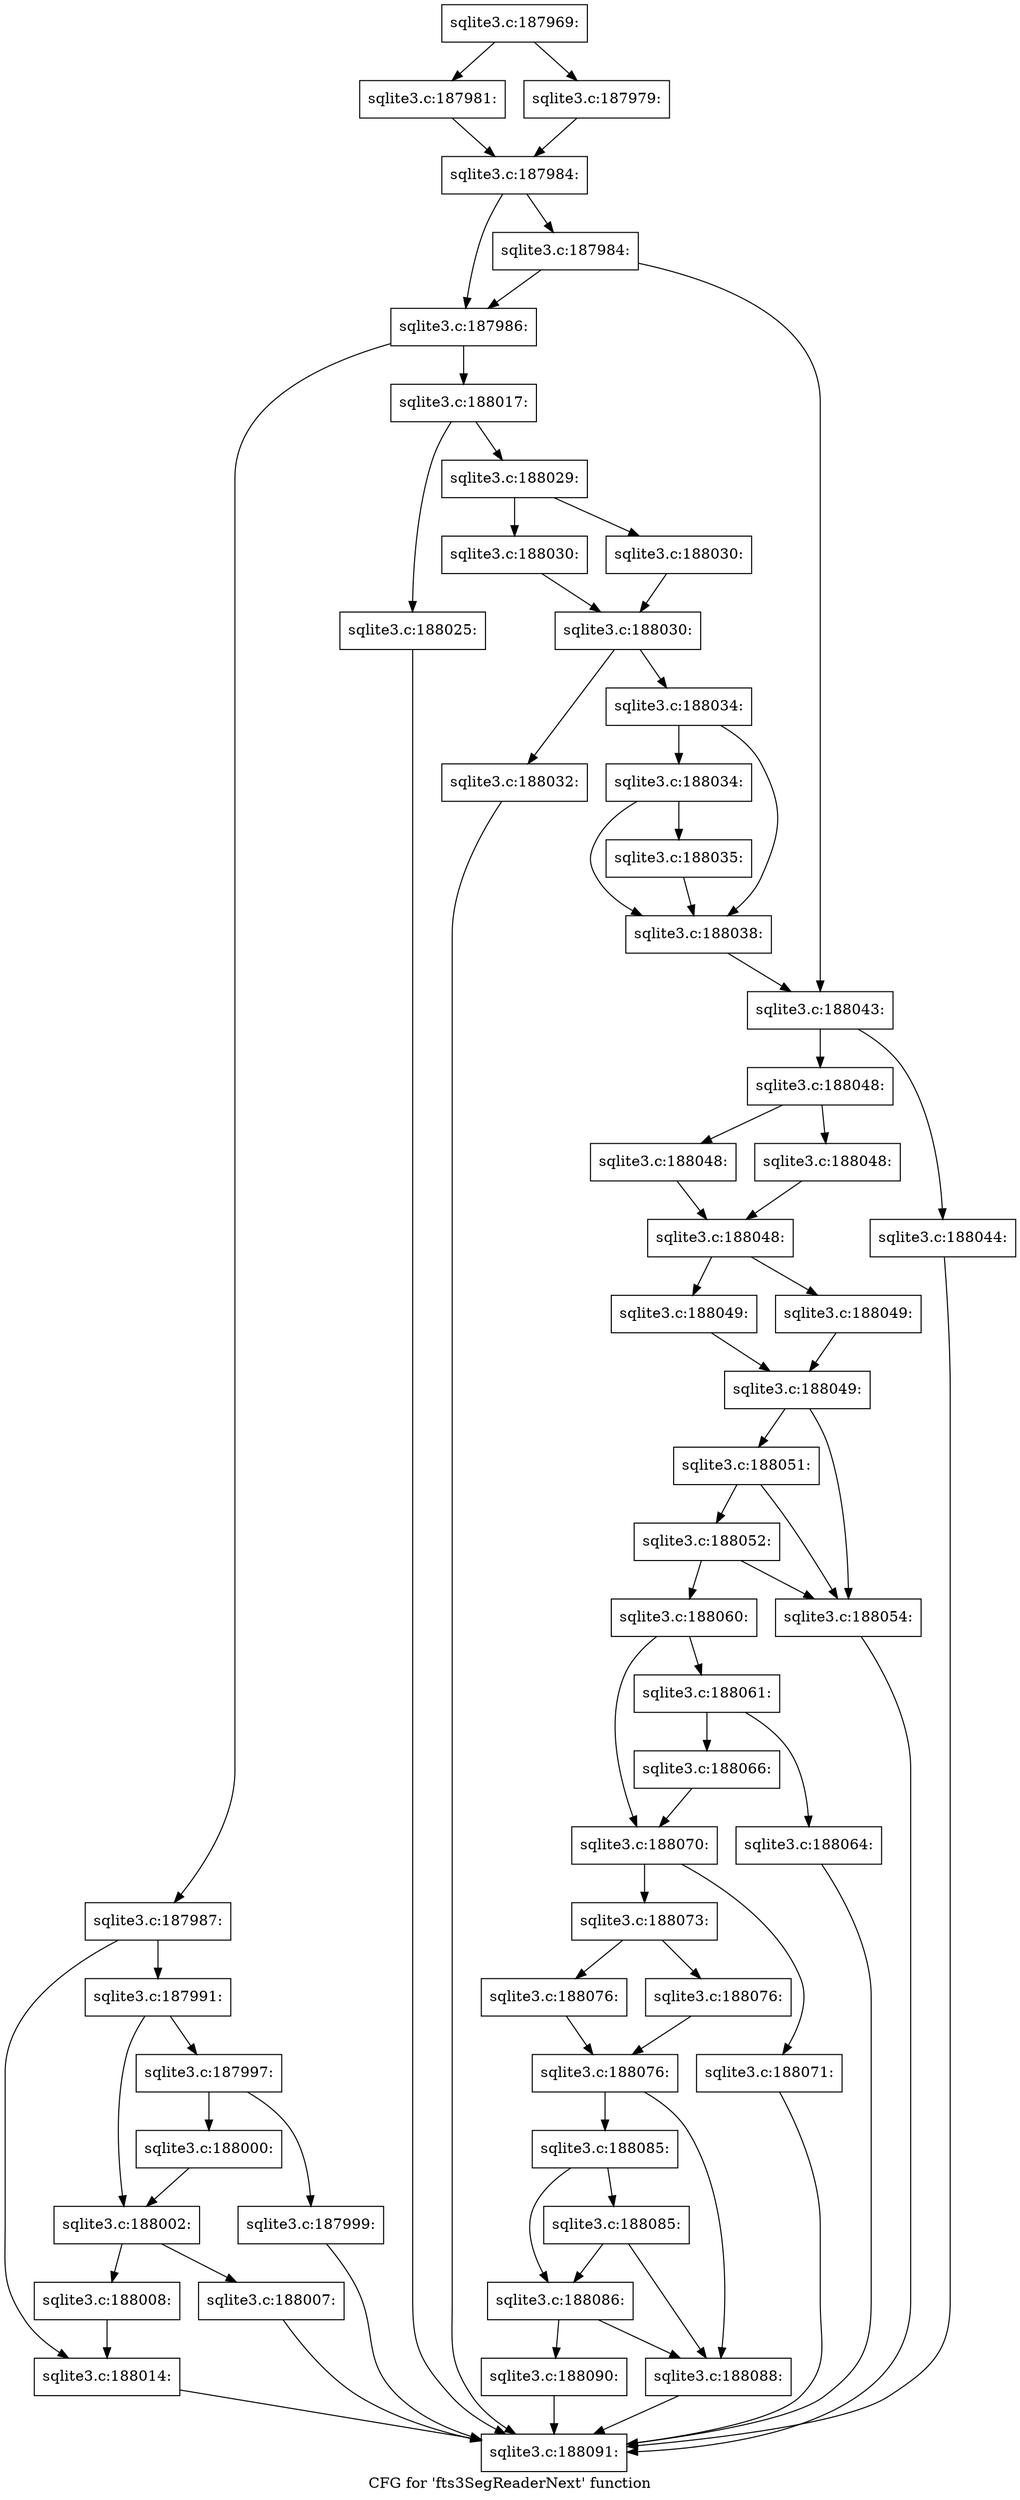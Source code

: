 digraph "CFG for 'fts3SegReaderNext' function" {
	label="CFG for 'fts3SegReaderNext' function";

	Node0x55c0f6cc7090 [shape=record,label="{sqlite3.c:187969:}"];
	Node0x55c0f6cc7090 -> Node0x55c0fab937b0;
	Node0x55c0f6cc7090 -> Node0x55c0fab93710;
	Node0x55c0fab93710 [shape=record,label="{sqlite3.c:187979:}"];
	Node0x55c0fab93710 -> Node0x55c0fab93760;
	Node0x55c0fab937b0 [shape=record,label="{sqlite3.c:187981:}"];
	Node0x55c0fab937b0 -> Node0x55c0fab93760;
	Node0x55c0fab93760 [shape=record,label="{sqlite3.c:187984:}"];
	Node0x55c0fab93760 -> Node0x55c0fab94850;
	Node0x55c0fab93760 -> Node0x55c0fab947b0;
	Node0x55c0fab94850 [shape=record,label="{sqlite3.c:187984:}"];
	Node0x55c0fab94850 -> Node0x55c0fab947b0;
	Node0x55c0fab94850 -> Node0x55c0fab94800;
	Node0x55c0fab947b0 [shape=record,label="{sqlite3.c:187986:}"];
	Node0x55c0fab947b0 -> Node0x55c0fab95380;
	Node0x55c0fab947b0 -> Node0x55c0fab953d0;
	Node0x55c0fab95380 [shape=record,label="{sqlite3.c:187987:}"];
	Node0x55c0fab95380 -> Node0x55c0fab96370;
	Node0x55c0fab95380 -> Node0x55c0fab963c0;
	Node0x55c0fab96370 [shape=record,label="{sqlite3.c:187991:}"];
	Node0x55c0fab96370 -> Node0x55c0fab98590;
	Node0x55c0fab96370 -> Node0x55c0fab985e0;
	Node0x55c0fab98590 [shape=record,label="{sqlite3.c:187997:}"];
	Node0x55c0fab98590 -> Node0x55c0fab99590;
	Node0x55c0fab98590 -> Node0x55c0fab99540;
	Node0x55c0fab99540 [shape=record,label="{sqlite3.c:187999:}"];
	Node0x55c0fab99540 -> Node0x55c0fab91550;
	Node0x55c0fab99590 [shape=record,label="{sqlite3.c:188000:}"];
	Node0x55c0fab99590 -> Node0x55c0fab985e0;
	Node0x55c0fab985e0 [shape=record,label="{sqlite3.c:188002:}"];
	Node0x55c0fab985e0 -> Node0x55c0fab9b1d0;
	Node0x55c0fab985e0 -> Node0x55c0fab9b180;
	Node0x55c0fab9b180 [shape=record,label="{sqlite3.c:188007:}"];
	Node0x55c0fab9b180 -> Node0x55c0fab91550;
	Node0x55c0fab9b1d0 [shape=record,label="{sqlite3.c:188008:}"];
	Node0x55c0fab9b1d0 -> Node0x55c0fab963c0;
	Node0x55c0fab963c0 [shape=record,label="{sqlite3.c:188014:}"];
	Node0x55c0fab963c0 -> Node0x55c0fab91550;
	Node0x55c0fab953d0 [shape=record,label="{sqlite3.c:188017:}"];
	Node0x55c0fab953d0 -> Node0x55c0fab9cd50;
	Node0x55c0fab953d0 -> Node0x55c0fab9cda0;
	Node0x55c0fab9cd50 [shape=record,label="{sqlite3.c:188025:}"];
	Node0x55c0fab9cd50 -> Node0x55c0fab91550;
	Node0x55c0fab9cda0 [shape=record,label="{sqlite3.c:188029:}"];
	Node0x55c0fab9cda0 -> Node0x55c0fab9de20;
	Node0x55c0fab9cda0 -> Node0x55c0fab9de70;
	Node0x55c0fab9de20 [shape=record,label="{sqlite3.c:188030:}"];
	Node0x55c0fab9de20 -> Node0x55c0fab9dec0;
	Node0x55c0fab9de70 [shape=record,label="{sqlite3.c:188030:}"];
	Node0x55c0fab9de70 -> Node0x55c0fab9dec0;
	Node0x55c0fab9dec0 [shape=record,label="{sqlite3.c:188030:}"];
	Node0x55c0fab9dec0 -> Node0x55c0fab9e440;
	Node0x55c0fab9dec0 -> Node0x55c0fab9e5c0;
	Node0x55c0fab9e440 [shape=record,label="{sqlite3.c:188032:}"];
	Node0x55c0fab9e440 -> Node0x55c0fab91550;
	Node0x55c0fab9e5c0 [shape=record,label="{sqlite3.c:188034:}"];
	Node0x55c0fab9e5c0 -> Node0x55c0fab9ebc0;
	Node0x55c0fab9e5c0 -> Node0x55c0fab9eb70;
	Node0x55c0fab9ebc0 [shape=record,label="{sqlite3.c:188034:}"];
	Node0x55c0fab9ebc0 -> Node0x55c0fab9eb20;
	Node0x55c0fab9ebc0 -> Node0x55c0fab9eb70;
	Node0x55c0fab9eb20 [shape=record,label="{sqlite3.c:188035:}"];
	Node0x55c0fab9eb20 -> Node0x55c0fab9eb70;
	Node0x55c0fab9eb70 [shape=record,label="{sqlite3.c:188038:}"];
	Node0x55c0fab9eb70 -> Node0x55c0fab94800;
	Node0x55c0fab94800 [shape=record,label="{sqlite3.c:188043:}"];
	Node0x55c0fab94800 -> Node0x55c0f6cc6920;
	Node0x55c0fab94800 -> Node0x55c0faba07f0;
	Node0x55c0f6cc6920 [shape=record,label="{sqlite3.c:188044:}"];
	Node0x55c0f6cc6920 -> Node0x55c0fab91550;
	Node0x55c0faba07f0 [shape=record,label="{sqlite3.c:188048:}"];
	Node0x55c0faba07f0 -> Node0x55c0faba0ea0;
	Node0x55c0faba07f0 -> Node0x55c0faba0ef0;
	Node0x55c0faba0ea0 [shape=record,label="{sqlite3.c:188048:}"];
	Node0x55c0faba0ea0 -> Node0x55c0faba0f40;
	Node0x55c0faba0ef0 [shape=record,label="{sqlite3.c:188048:}"];
	Node0x55c0faba0ef0 -> Node0x55c0faba0f40;
	Node0x55c0faba0f40 [shape=record,label="{sqlite3.c:188048:}"];
	Node0x55c0faba0f40 -> Node0x55c0faba1670;
	Node0x55c0faba0f40 -> Node0x55c0faba16c0;
	Node0x55c0faba1670 [shape=record,label="{sqlite3.c:188049:}"];
	Node0x55c0faba1670 -> Node0x55c0faba1710;
	Node0x55c0faba16c0 [shape=record,label="{sqlite3.c:188049:}"];
	Node0x55c0faba16c0 -> Node0x55c0faba1710;
	Node0x55c0faba1710 [shape=record,label="{sqlite3.c:188049:}"];
	Node0x55c0faba1710 -> Node0x55c0faba21d0;
	Node0x55c0faba1710 -> Node0x55c0faba22f0;
	Node0x55c0faba22f0 [shape=record,label="{sqlite3.c:188051:}"];
	Node0x55c0faba22f0 -> Node0x55c0faba21d0;
	Node0x55c0faba22f0 -> Node0x55c0faba2270;
	Node0x55c0faba2270 [shape=record,label="{sqlite3.c:188052:}"];
	Node0x55c0faba2270 -> Node0x55c0faba21d0;
	Node0x55c0faba2270 -> Node0x55c0faba2220;
	Node0x55c0faba21d0 [shape=record,label="{sqlite3.c:188054:}"];
	Node0x55c0faba21d0 -> Node0x55c0fab91550;
	Node0x55c0faba2220 [shape=record,label="{sqlite3.c:188060:}"];
	Node0x55c0faba2220 -> Node0x55c0faba36f0;
	Node0x55c0faba2220 -> Node0x55c0faba3740;
	Node0x55c0faba36f0 [shape=record,label="{sqlite3.c:188061:}"];
	Node0x55c0faba36f0 -> Node0x55c0faba4ed0;
	Node0x55c0faba36f0 -> Node0x55c0faba4e80;
	Node0x55c0faba4e80 [shape=record,label="{sqlite3.c:188064:}"];
	Node0x55c0faba4e80 -> Node0x55c0fab91550;
	Node0x55c0faba4ed0 [shape=record,label="{sqlite3.c:188066:}"];
	Node0x55c0faba4ed0 -> Node0x55c0faba3740;
	Node0x55c0faba3740 [shape=record,label="{sqlite3.c:188070:}"];
	Node0x55c0faba3740 -> Node0x55c0faba6020;
	Node0x55c0faba3740 -> Node0x55c0faba6070;
	Node0x55c0faba6020 [shape=record,label="{sqlite3.c:188071:}"];
	Node0x55c0faba6020 -> Node0x55c0fab91550;
	Node0x55c0faba6070 [shape=record,label="{sqlite3.c:188073:}"];
	Node0x55c0faba6070 -> Node0x55c0faba7380;
	Node0x55c0faba6070 -> Node0x55c0faba73d0;
	Node0x55c0faba7380 [shape=record,label="{sqlite3.c:188076:}"];
	Node0x55c0faba7380 -> Node0x55c0faba7420;
	Node0x55c0faba73d0 [shape=record,label="{sqlite3.c:188076:}"];
	Node0x55c0faba73d0 -> Node0x55c0faba7420;
	Node0x55c0faba7420 [shape=record,label="{sqlite3.c:188076:}"];
	Node0x55c0faba7420 -> Node0x55c0faba86b0;
	Node0x55c0faba7420 -> Node0x55c0faba87d0;
	Node0x55c0faba87d0 [shape=record,label="{sqlite3.c:188085:}"];
	Node0x55c0faba87d0 -> Node0x55c0faba95a0;
	Node0x55c0faba87d0 -> Node0x55c0faba8750;
	Node0x55c0faba95a0 [shape=record,label="{sqlite3.c:188085:}"];
	Node0x55c0faba95a0 -> Node0x55c0faba86b0;
	Node0x55c0faba95a0 -> Node0x55c0faba8750;
	Node0x55c0faba8750 [shape=record,label="{sqlite3.c:188086:}"];
	Node0x55c0faba8750 -> Node0x55c0faba86b0;
	Node0x55c0faba8750 -> Node0x55c0faba8700;
	Node0x55c0faba86b0 [shape=record,label="{sqlite3.c:188088:}"];
	Node0x55c0faba86b0 -> Node0x55c0fab91550;
	Node0x55c0faba8700 [shape=record,label="{sqlite3.c:188090:}"];
	Node0x55c0faba8700 -> Node0x55c0fab91550;
	Node0x55c0fab91550 [shape=record,label="{sqlite3.c:188091:}"];
}
